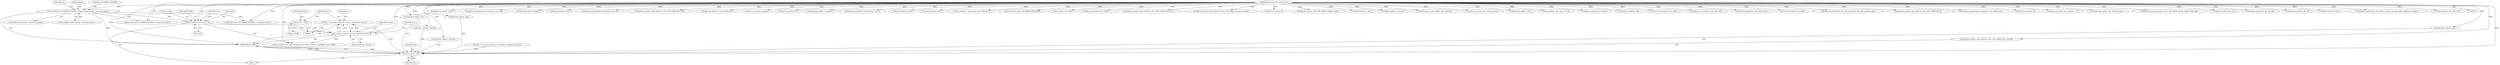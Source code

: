 digraph "0_ghostscript_1e03c06456d997435019fb3526fa2d4be7dbc6ec_0@API" {
"1000192" [label="(Call,list = fz_malloc_array(ctx, listcap, sizeof(struct entry)))"];
"1000194" [label="(Call,fz_malloc_array(ctx, listcap, sizeof(struct entry)))"];
"1000177" [label="(Call,fz_seek(ctx, doc->file, 0, 0))"];
"1000158" [label="(Call,fz_throw(ctx, FZ_ERROR_GENERIC, \"Repair failed already - not trying again\"))"];
"1000117" [label="(MethodParameterIn,fz_context *ctx)"];
"1000189" [label="(Call,listcap = 1024)"];
"1001068" [label="(Call,fz_free(ctx, list))"];
"1000183" [label="(Literal,0)"];
"1000179" [label="(Call,doc->file)"];
"1000807" [label="(Call,pdf_drop_obj(ctx, dict))"];
"1001062" [label="(Call,pdf_drop_obj(ctx, id))"];
"1000159" [label="(Identifier,ctx)"];
"1000902" [label="(Call,pdf_set_populating_xref_trailer(ctx, doc, obj))"];
"1000191" [label="(Literal,1024)"];
"1000804" [label="(Call,pdf_drop_obj(ctx, length))"];
"1000963" [label="(Call,pdf_trailer(ctx, doc))"];
"1000187" [label="(Identifier,listlen)"];
"1000196" [label="(Identifier,listcap)"];
"1000812" [label="(Call,pdf_get_populating_xref_entry(ctx, doc, 0))"];
"1000973" [label="(Call,pdf_dict_put(ctx, pdf_trailer(ctx, doc), PDF_NAME_Info, info))"];
"1000862" [label="(Call,pdf_load_object(ctx, doc, list[i].num))"];
"1000999" [label="(Call,pdf_to_num(ctx, encrypt))"];
"1001043" [label="(Call,pdf_to_gen(ctx, id))"];
"1000178" [label="(Identifier,ctx)"];
"1001005" [label="(Call,pdf_drop_obj(ctx, encrypt))"];
"1000193" [label="(Identifier,list)"];
"1000670" [label="(Call,pdf_get_populating_xref_entry(ctx, doc, i))"];
"1000922" [label="(Call,pdf_trailer(ctx, doc))"];
"1000117" [label="(MethodParameterIn,fz_context *ctx)"];
"1000975" [label="(Call,pdf_trailer(ctx, doc))"];
"1000194" [label="(Call,fz_malloc_array(ctx, listcap, sizeof(struct entry)))"];
"1000325" [label="(Call,fz_warn(ctx, \"ignoring the rest of the file\"))"];
"1000190" [label="(Identifier,listcap)"];
"1001071" [label="(MethodReturn,RET)"];
"1000322" [label="(Call,fz_rethrow_if(ctx, FZ_ERROR_TRYLATER))"];
"1001068" [label="(Call,fz_free(ctx, list))"];
"1000299" [label="(Call,fz_tell(ctx, doc->file))"];
"1000265" [label="(Call,fz_read_byte(ctx, doc->file))"];
"1000192" [label="(Call,list = fz_malloc_array(ctx, listcap, sizeof(struct entry)))"];
"1000119" [label="(Block,)"];
"1000920" [label="(Call,pdf_dict_put(ctx, pdf_trailer(ctx, doc), PDF_NAME_Size, obj))"];
"1001014" [label="(Call,pdf_dict_put(ctx, pdf_trailer(ctx, doc), PDF_NAME_Encrypt, encrypt))"];
"1001040" [label="(Call,pdf_to_num(ctx, id))"];
"1000799" [label="(Call,pdf_dict_put(ctx, dict, PDF_NAME_Length, length))"];
"1001057" [label="(Call,pdf_trailer(ctx, doc))"];
"1001070" [label="(Identifier,list)"];
"1000189" [label="(Call,listcap = 1024)"];
"1000308" [label="(Call,fz_throw(ctx, FZ_ERROR_GENERIC, \"cannot tell in file\"))"];
"1000201" [label="(Call,fz_read(ctx, doc->file, (unsigned char *)buf->scratch, fz_mini(buf->size, 1024)))"];
"1001002" [label="(Call,pdf_to_gen(ctx, encrypt))"];
"1000950" [label="(Call,pdf_is_dict(ctx, roots[i]))"];
"1001069" [label="(Identifier,ctx)"];
"1000154" [label="(ControlStructure,if (doc->repair_attempted))"];
"1001021" [label="(Call,pdf_drop_obj(ctx, encrypt))"];
"1000177" [label="(Call,fz_seek(ctx, doc->file, 0, 0))"];
"1000654" [label="(Call,pdf_ensure_solid_xref(ctx, doc, maxnum))"];
"1000791" [label="(Call,pdf_new_int(ctx, doc, list[i].stm_len))"];
"1000893" [label="(Call,pdf_drop_obj(ctx, dict))"];
"1000253" [label="(Call,fz_seek(ctx, doc->file, j + 8, 0))"];
"1000927" [label="(Call,pdf_drop_obj(ctx, obj))"];
"1000164" [label="(Identifier,doc)"];
"1000650" [label="(Call,fz_throw(ctx, FZ_ERROR_GENERIC, \"no objects found\"))"];
"1000161" [label="(Literal,\"Repair failed already - not trying again\")"];
"1000990" [label="(Call,pdf_is_indirect(ctx, encrypt))"];
"1000906" [label="(Call,pdf_drop_obj(ctx, obj))"];
"1000289" [label="(Call,fz_unread_byte(ctx, doc->file))"];
"1000315" [label="(Call,pdf_lex_no_string(ctx, doc->file, buf))"];
"1000781" [label="(Call,pdf_load_object(ctx, doc, list[i].num))"];
"1000284" [label="(Call,fz_read_byte(ctx, doc->file))"];
"1001037" [label="(Call,pdf_new_indirect(ctx, doc, pdf_to_num(ctx, id), pdf_to_gen(ctx, id)))"];
"1001055" [label="(Call,pdf_dict_put(ctx, pdf_trailer(ctx, doc), PDF_NAME_ID, id))"];
"1000718" [label="(Call,pdf_get_populating_xref_entry(ctx, doc, list[i].num))"];
"1001046" [label="(Call,pdf_drop_obj(ctx, id))"];
"1000980" [label="(Call,pdf_drop_obj(ctx, info))"];
"1000464" [label="(Call,list = fz_resize_array(ctx, list, listcap, sizeof(struct entry)))"];
"1000195" [label="(Identifier,ctx)"];
"1000160" [label="(Identifier,FZ_ERROR_GENERIC)"];
"1000914" [label="(Call,pdf_new_int(ctx, doc, maxnum + 1))"];
"1000158" [label="(Call,fz_throw(ctx, FZ_ERROR_GENERIC, \"Repair failed already - not trying again\"))"];
"1000961" [label="(Call,pdf_dict_put(ctx, pdf_trailer(ctx, doc), PDF_NAME_Root, roots[i]))"];
"1000200" [label="(Identifier,n)"];
"1000872" [label="(Call,pdf_new_int(ctx, doc, list[i].stm_len))"];
"1000880" [label="(Call,pdf_dict_get_put_drop(ctx, dict, PDF_NAME_Length, length, &old_obj))"];
"1001031" [label="(Call,pdf_is_indirect(ctx, id))"];
"1000889" [label="(Call,orphan_object(ctx, doc, old_obj))"];
"1000898" [label="(Call,pdf_new_dict(ctx, doc, 5))"];
"1001016" [label="(Call,pdf_trailer(ctx, doc))"];
"1000996" [label="(Call,pdf_new_indirect(ctx, doc, pdf_to_num(ctx, encrypt), pdf_to_gen(ctx, encrypt)))"];
"1000197" [label="(Call,sizeof(struct entry))"];
"1000182" [label="(Literal,0)"];
"1000216" [label="(Call,fz_seek(ctx, doc->file, 0, 0))"];
"1000184" [label="(Block,)"];
"1000192" -> "1000184"  [label="AST: "];
"1000192" -> "1000194"  [label="CFG: "];
"1000193" -> "1000192"  [label="AST: "];
"1000194" -> "1000192"  [label="AST: "];
"1000200" -> "1000192"  [label="CFG: "];
"1000192" -> "1001071"  [label="DDG: "];
"1000194" -> "1000192"  [label="DDG: "];
"1000194" -> "1000192"  [label="DDG: "];
"1000192" -> "1001068"  [label="DDG: "];
"1000194" -> "1000197"  [label="CFG: "];
"1000195" -> "1000194"  [label="AST: "];
"1000196" -> "1000194"  [label="AST: "];
"1000197" -> "1000194"  [label="AST: "];
"1000194" -> "1001071"  [label="DDG: "];
"1000177" -> "1000194"  [label="DDG: "];
"1000117" -> "1000194"  [label="DDG: "];
"1000189" -> "1000194"  [label="DDG: "];
"1000194" -> "1000201"  [label="DDG: "];
"1000177" -> "1000119"  [label="AST: "];
"1000177" -> "1000183"  [label="CFG: "];
"1000178" -> "1000177"  [label="AST: "];
"1000179" -> "1000177"  [label="AST: "];
"1000182" -> "1000177"  [label="AST: "];
"1000183" -> "1000177"  [label="AST: "];
"1000187" -> "1000177"  [label="CFG: "];
"1000158" -> "1000177"  [label="DDG: "];
"1000117" -> "1000177"  [label="DDG: "];
"1000177" -> "1000201"  [label="DDG: "];
"1000158" -> "1000154"  [label="AST: "];
"1000158" -> "1000161"  [label="CFG: "];
"1000159" -> "1000158"  [label="AST: "];
"1000160" -> "1000158"  [label="AST: "];
"1000161" -> "1000158"  [label="AST: "];
"1000164" -> "1000158"  [label="CFG: "];
"1000158" -> "1001071"  [label="DDG: "];
"1000158" -> "1001071"  [label="DDG: "];
"1000117" -> "1000158"  [label="DDG: "];
"1000158" -> "1000308"  [label="DDG: "];
"1000158" -> "1000650"  [label="DDG: "];
"1000117" -> "1000116"  [label="AST: "];
"1000117" -> "1001071"  [label="DDG: "];
"1000117" -> "1000201"  [label="DDG: "];
"1000117" -> "1000216"  [label="DDG: "];
"1000117" -> "1000253"  [label="DDG: "];
"1000117" -> "1000265"  [label="DDG: "];
"1000117" -> "1000284"  [label="DDG: "];
"1000117" -> "1000289"  [label="DDG: "];
"1000117" -> "1000299"  [label="DDG: "];
"1000117" -> "1000308"  [label="DDG: "];
"1000117" -> "1000315"  [label="DDG: "];
"1000117" -> "1000322"  [label="DDG: "];
"1000117" -> "1000325"  [label="DDG: "];
"1000117" -> "1000650"  [label="DDG: "];
"1000117" -> "1000654"  [label="DDG: "];
"1000117" -> "1000670"  [label="DDG: "];
"1000117" -> "1000718"  [label="DDG: "];
"1000117" -> "1000781"  [label="DDG: "];
"1000117" -> "1000791"  [label="DDG: "];
"1000117" -> "1000799"  [label="DDG: "];
"1000117" -> "1000804"  [label="DDG: "];
"1000117" -> "1000807"  [label="DDG: "];
"1000117" -> "1000812"  [label="DDG: "];
"1000117" -> "1000862"  [label="DDG: "];
"1000117" -> "1000872"  [label="DDG: "];
"1000117" -> "1000880"  [label="DDG: "];
"1000117" -> "1000889"  [label="DDG: "];
"1000117" -> "1000893"  [label="DDG: "];
"1000117" -> "1000898"  [label="DDG: "];
"1000117" -> "1000902"  [label="DDG: "];
"1000117" -> "1000906"  [label="DDG: "];
"1000117" -> "1000914"  [label="DDG: "];
"1000117" -> "1000920"  [label="DDG: "];
"1000117" -> "1000922"  [label="DDG: "];
"1000117" -> "1000927"  [label="DDG: "];
"1000117" -> "1000950"  [label="DDG: "];
"1000117" -> "1000961"  [label="DDG: "];
"1000117" -> "1000963"  [label="DDG: "];
"1000117" -> "1000973"  [label="DDG: "];
"1000117" -> "1000975"  [label="DDG: "];
"1000117" -> "1000980"  [label="DDG: "];
"1000117" -> "1000990"  [label="DDG: "];
"1000117" -> "1000996"  [label="DDG: "];
"1000117" -> "1000999"  [label="DDG: "];
"1000117" -> "1001002"  [label="DDG: "];
"1000117" -> "1001005"  [label="DDG: "];
"1000117" -> "1001014"  [label="DDG: "];
"1000117" -> "1001016"  [label="DDG: "];
"1000117" -> "1001021"  [label="DDG: "];
"1000117" -> "1001031"  [label="DDG: "];
"1000117" -> "1001037"  [label="DDG: "];
"1000117" -> "1001040"  [label="DDG: "];
"1000117" -> "1001043"  [label="DDG: "];
"1000117" -> "1001046"  [label="DDG: "];
"1000117" -> "1001055"  [label="DDG: "];
"1000117" -> "1001057"  [label="DDG: "];
"1000117" -> "1001062"  [label="DDG: "];
"1000117" -> "1001068"  [label="DDG: "];
"1000189" -> "1000184"  [label="AST: "];
"1000189" -> "1000191"  [label="CFG: "];
"1000190" -> "1000189"  [label="AST: "];
"1000191" -> "1000189"  [label="AST: "];
"1000193" -> "1000189"  [label="CFG: "];
"1001068" -> "1000119"  [label="AST: "];
"1001068" -> "1001070"  [label="CFG: "];
"1001069" -> "1001068"  [label="AST: "];
"1001070" -> "1001068"  [label="AST: "];
"1001071" -> "1001068"  [label="CFG: "];
"1001068" -> "1001071"  [label="DDG: "];
"1001068" -> "1001071"  [label="DDG: "];
"1001068" -> "1001071"  [label="DDG: "];
"1000980" -> "1001068"  [label="DDG: "];
"1000950" -> "1001068"  [label="DDG: "];
"1000961" -> "1001068"  [label="DDG: "];
"1001062" -> "1001068"  [label="DDG: "];
"1001021" -> "1001068"  [label="DDG: "];
"1000927" -> "1001068"  [label="DDG: "];
"1000464" -> "1001068"  [label="DDG: "];
}
